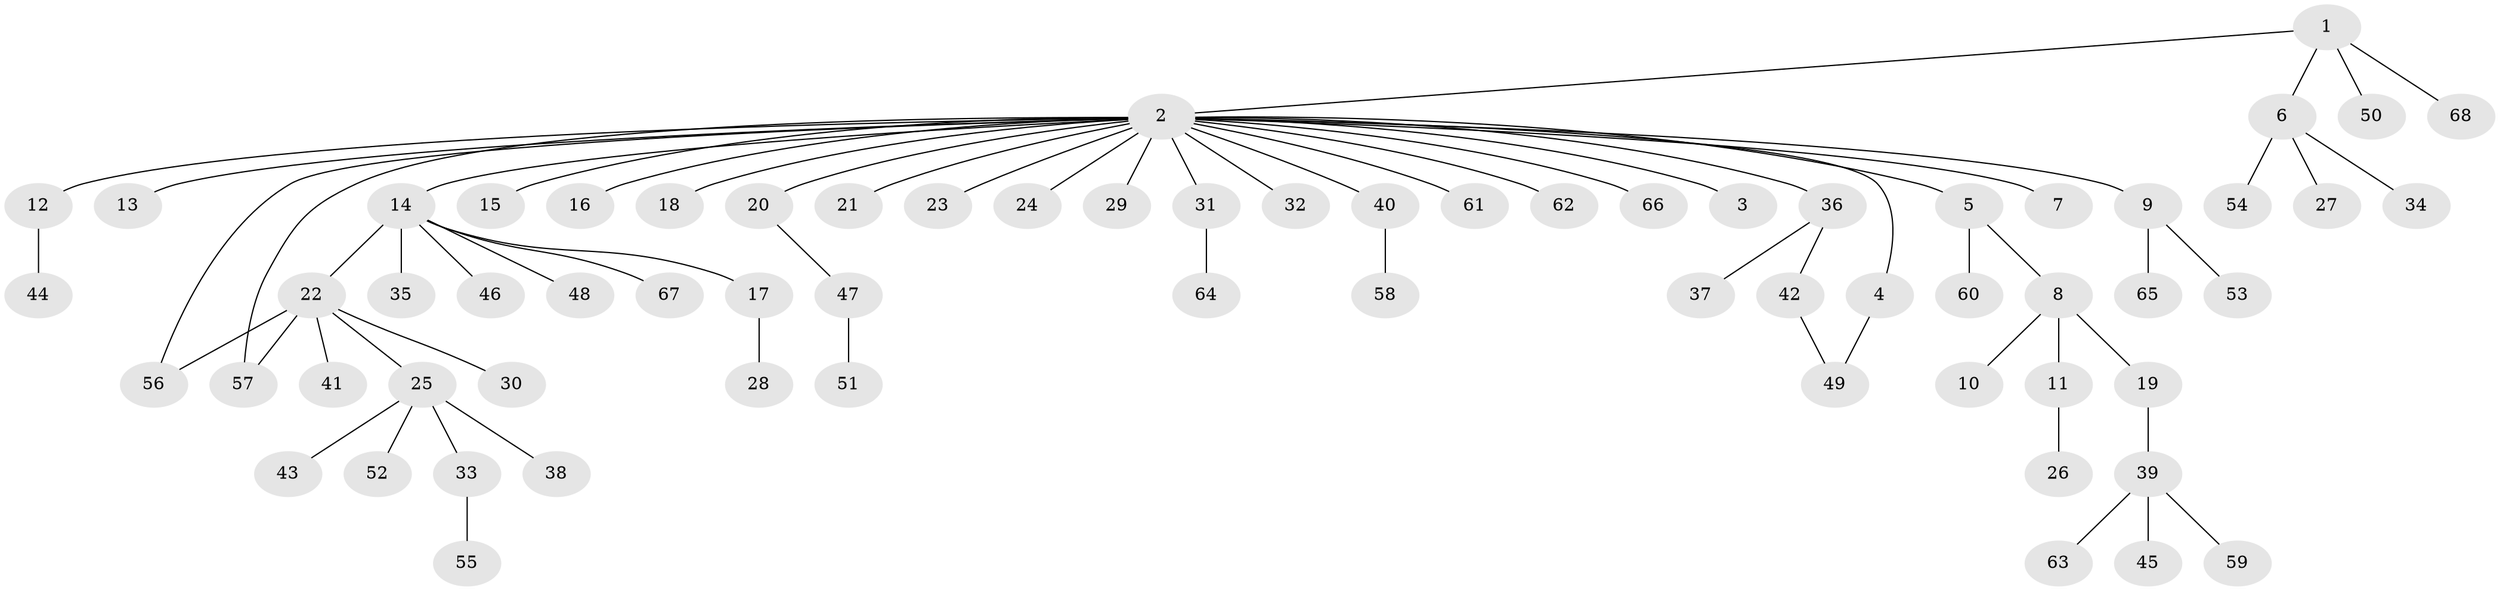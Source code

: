 // Generated by graph-tools (version 1.1) at 2025/35/03/09/25 02:35:30]
// undirected, 68 vertices, 70 edges
graph export_dot {
graph [start="1"]
  node [color=gray90,style=filled];
  1;
  2;
  3;
  4;
  5;
  6;
  7;
  8;
  9;
  10;
  11;
  12;
  13;
  14;
  15;
  16;
  17;
  18;
  19;
  20;
  21;
  22;
  23;
  24;
  25;
  26;
  27;
  28;
  29;
  30;
  31;
  32;
  33;
  34;
  35;
  36;
  37;
  38;
  39;
  40;
  41;
  42;
  43;
  44;
  45;
  46;
  47;
  48;
  49;
  50;
  51;
  52;
  53;
  54;
  55;
  56;
  57;
  58;
  59;
  60;
  61;
  62;
  63;
  64;
  65;
  66;
  67;
  68;
  1 -- 2;
  1 -- 6;
  1 -- 50;
  1 -- 68;
  2 -- 3;
  2 -- 4;
  2 -- 5;
  2 -- 7;
  2 -- 9;
  2 -- 12;
  2 -- 13;
  2 -- 14;
  2 -- 15;
  2 -- 16;
  2 -- 18;
  2 -- 20;
  2 -- 21;
  2 -- 23;
  2 -- 24;
  2 -- 29;
  2 -- 31;
  2 -- 32;
  2 -- 36;
  2 -- 40;
  2 -- 56;
  2 -- 57;
  2 -- 61;
  2 -- 62;
  2 -- 66;
  4 -- 49;
  5 -- 8;
  5 -- 60;
  6 -- 27;
  6 -- 34;
  6 -- 54;
  8 -- 10;
  8 -- 11;
  8 -- 19;
  9 -- 53;
  9 -- 65;
  11 -- 26;
  12 -- 44;
  14 -- 17;
  14 -- 22;
  14 -- 35;
  14 -- 46;
  14 -- 48;
  14 -- 67;
  17 -- 28;
  19 -- 39;
  20 -- 47;
  22 -- 25;
  22 -- 30;
  22 -- 41;
  22 -- 56;
  22 -- 57;
  25 -- 33;
  25 -- 38;
  25 -- 43;
  25 -- 52;
  31 -- 64;
  33 -- 55;
  36 -- 37;
  36 -- 42;
  39 -- 45;
  39 -- 59;
  39 -- 63;
  40 -- 58;
  42 -- 49;
  47 -- 51;
}
